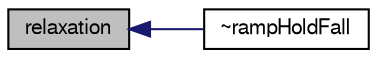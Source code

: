 digraph "relaxation"
{
  bgcolor="transparent";
  edge [fontname="FreeSans",fontsize="10",labelfontname="FreeSans",labelfontsize="10"];
  node [fontname="FreeSans",fontsize="10",shape=record];
  rankdir="LR";
  Node8 [label="relaxation",height=0.2,width=0.4,color="black", fillcolor="grey75", style="filled", fontcolor="black"];
  Node8 -> Node9 [dir="back",color="midnightblue",fontsize="10",style="solid",fontname="FreeSans"];
  Node9 [label="~rampHoldFall",height=0.2,width=0.4,color="black",URL="$a31566.html#adb5ea91a373b6810aeb94f84fe29dda0",tooltip="Destructor. "];
}
